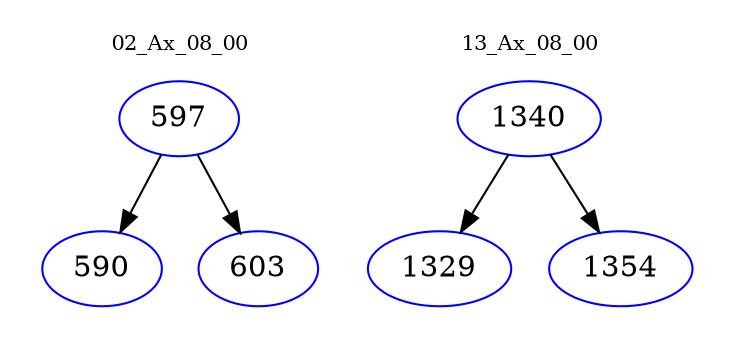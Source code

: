 digraph{
subgraph cluster_0 {
color = white
label = "02_Ax_08_00";
fontsize=10;
T0_597 [label="597", color="blue"]
T0_597 -> T0_590 [color="black"]
T0_590 [label="590", color="blue"]
T0_597 -> T0_603 [color="black"]
T0_603 [label="603", color="blue"]
}
subgraph cluster_1 {
color = white
label = "13_Ax_08_00";
fontsize=10;
T1_1340 [label="1340", color="blue"]
T1_1340 -> T1_1329 [color="black"]
T1_1329 [label="1329", color="blue"]
T1_1340 -> T1_1354 [color="black"]
T1_1354 [label="1354", color="blue"]
}
}
